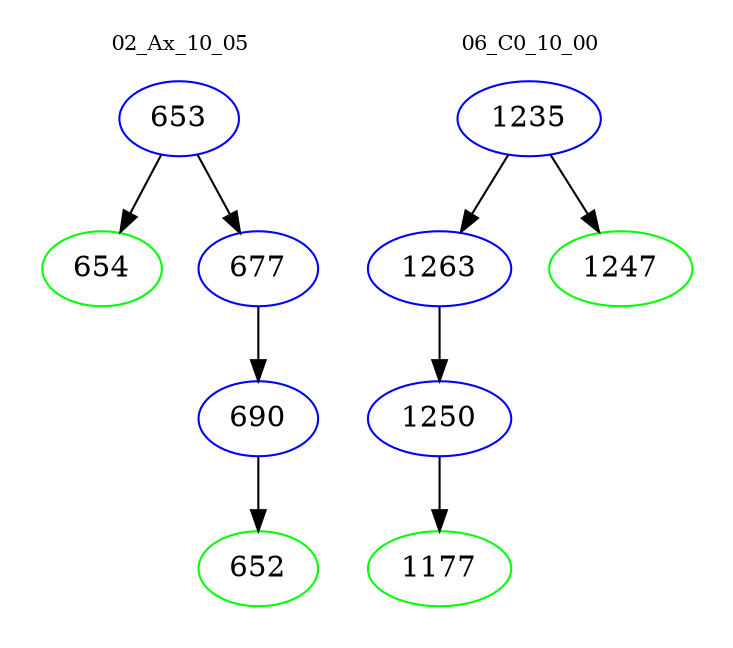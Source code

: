 digraph{
subgraph cluster_0 {
color = white
label = "02_Ax_10_05";
fontsize=10;
T0_653 [label="653", color="blue"]
T0_653 -> T0_654 [color="black"]
T0_654 [label="654", color="green"]
T0_653 -> T0_677 [color="black"]
T0_677 [label="677", color="blue"]
T0_677 -> T0_690 [color="black"]
T0_690 [label="690", color="blue"]
T0_690 -> T0_652 [color="black"]
T0_652 [label="652", color="green"]
}
subgraph cluster_1 {
color = white
label = "06_C0_10_00";
fontsize=10;
T1_1235 [label="1235", color="blue"]
T1_1235 -> T1_1263 [color="black"]
T1_1263 [label="1263", color="blue"]
T1_1263 -> T1_1250 [color="black"]
T1_1250 [label="1250", color="blue"]
T1_1250 -> T1_1177 [color="black"]
T1_1177 [label="1177", color="green"]
T1_1235 -> T1_1247 [color="black"]
T1_1247 [label="1247", color="green"]
}
}
